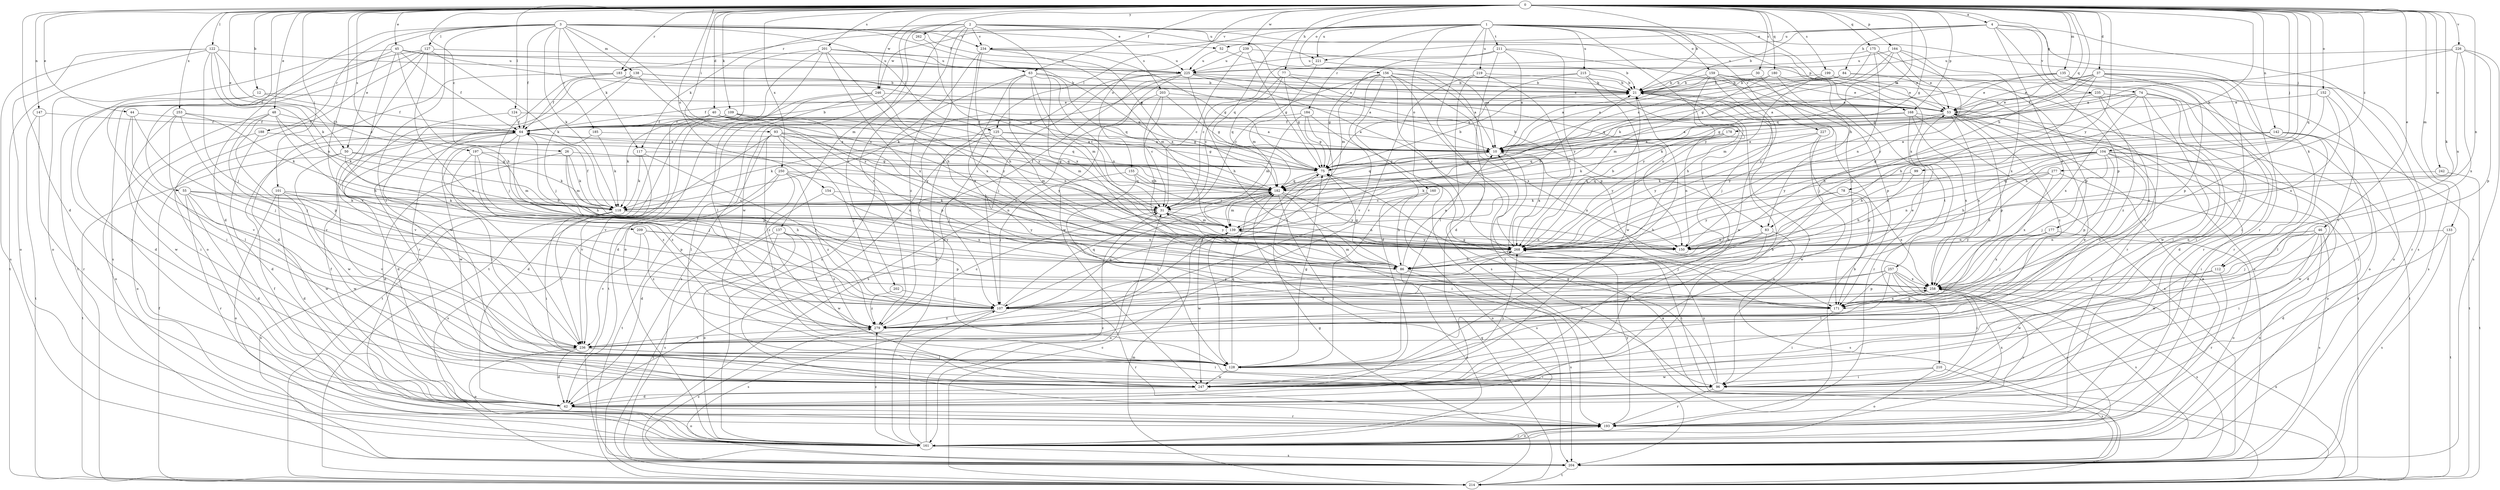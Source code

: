 strict digraph  {
0;
1;
2;
3;
4;
10;
12;
21;
26;
30;
31;
37;
40;
42;
44;
45;
46;
48;
50;
52;
53;
55;
63;
64;
74;
75;
77;
78;
83;
84;
86;
93;
96;
99;
101;
104;
107;
109;
112;
117;
118;
122;
124;
125;
127;
128;
133;
135;
137;
138;
139;
142;
147;
150;
152;
154;
155;
156;
159;
160;
161;
164;
168;
171;
175;
177;
178;
180;
182;
183;
184;
185;
188;
193;
197;
199;
201;
202;
203;
204;
209;
210;
211;
214;
215;
219;
221;
225;
226;
227;
234;
235;
236;
239;
242;
246;
247;
250;
253;
257;
258;
262;
268;
277;
279;
0 -> 4  [label=a];
0 -> 10  [label=a];
0 -> 12  [label=b];
0 -> 21  [label=b];
0 -> 26  [label=c];
0 -> 30  [label=c];
0 -> 37  [label=d];
0 -> 40  [label=d];
0 -> 42  [label=d];
0 -> 44  [label=e];
0 -> 45  [label=e];
0 -> 46  [label=e];
0 -> 48  [label=e];
0 -> 50  [label=e];
0 -> 55  [label=f];
0 -> 63  [label=f];
0 -> 74  [label=g];
0 -> 75  [label=g];
0 -> 77  [label=h];
0 -> 78  [label=h];
0 -> 83  [label=h];
0 -> 93  [label=i];
0 -> 99  [label=j];
0 -> 101  [label=j];
0 -> 104  [label=j];
0 -> 109  [label=k];
0 -> 112  [label=k];
0 -> 122  [label=l];
0 -> 124  [label=l];
0 -> 133  [label=m];
0 -> 135  [label=m];
0 -> 142  [label=n];
0 -> 147  [label=n];
0 -> 150  [label=n];
0 -> 152  [label=o];
0 -> 154  [label=o];
0 -> 155  [label=o];
0 -> 156  [label=o];
0 -> 164  [label=p];
0 -> 168  [label=p];
0 -> 175  [label=q];
0 -> 177  [label=q];
0 -> 178  [label=q];
0 -> 180  [label=q];
0 -> 183  [label=r];
0 -> 197  [label=s];
0 -> 199  [label=s];
0 -> 201  [label=s];
0 -> 209  [label=t];
0 -> 226  [label=v];
0 -> 239  [label=w];
0 -> 242  [label=w];
0 -> 246  [label=w];
0 -> 250  [label=x];
0 -> 253  [label=x];
0 -> 262  [label=y];
0 -> 268  [label=y];
0 -> 277  [label=z];
1 -> 83  [label=h];
1 -> 112  [label=k];
1 -> 125  [label=l];
1 -> 159  [label=o];
1 -> 160  [label=o];
1 -> 182  [label=q];
1 -> 183  [label=r];
1 -> 184  [label=r];
1 -> 210  [label=t];
1 -> 211  [label=t];
1 -> 214  [label=t];
1 -> 215  [label=u];
1 -> 219  [label=u];
1 -> 221  [label=u];
1 -> 227  [label=v];
1 -> 234  [label=v];
1 -> 246  [label=w];
1 -> 257  [label=x];
1 -> 268  [label=y];
2 -> 83  [label=h];
2 -> 96  [label=i];
2 -> 117  [label=k];
2 -> 137  [label=m];
2 -> 168  [label=p];
2 -> 202  [label=s];
2 -> 203  [label=s];
2 -> 221  [label=u];
2 -> 234  [label=v];
2 -> 247  [label=w];
2 -> 258  [label=x];
2 -> 279  [label=z];
3 -> 42  [label=d];
3 -> 50  [label=e];
3 -> 52  [label=e];
3 -> 63  [label=f];
3 -> 64  [label=f];
3 -> 75  [label=g];
3 -> 117  [label=k];
3 -> 118  [label=k];
3 -> 125  [label=l];
3 -> 127  [label=l];
3 -> 128  [label=l];
3 -> 138  [label=m];
3 -> 150  [label=n];
3 -> 185  [label=r];
3 -> 188  [label=r];
3 -> 234  [label=v];
4 -> 21  [label=b];
4 -> 52  [label=e];
4 -> 84  [label=h];
4 -> 171  [label=p];
4 -> 193  [label=r];
4 -> 204  [label=s];
4 -> 221  [label=u];
4 -> 235  [label=v];
4 -> 258  [label=x];
10 -> 75  [label=g];
10 -> 182  [label=q];
10 -> 214  [label=t];
12 -> 42  [label=d];
12 -> 53  [label=e];
12 -> 64  [label=f];
12 -> 96  [label=i];
21 -> 53  [label=e];
21 -> 64  [label=f];
21 -> 96  [label=i];
26 -> 42  [label=d];
26 -> 75  [label=g];
26 -> 86  [label=h];
26 -> 118  [label=k];
26 -> 139  [label=m];
30 -> 21  [label=b];
30 -> 268  [label=y];
31 -> 139  [label=m];
31 -> 150  [label=n];
31 -> 268  [label=y];
37 -> 21  [label=b];
37 -> 53  [label=e];
37 -> 64  [label=f];
37 -> 75  [label=g];
37 -> 86  [label=h];
37 -> 171  [label=p];
37 -> 193  [label=r];
37 -> 204  [label=s];
37 -> 279  [label=z];
40 -> 64  [label=f];
40 -> 139  [label=m];
40 -> 150  [label=n];
40 -> 182  [label=q];
40 -> 236  [label=v];
40 -> 268  [label=y];
42 -> 21  [label=b];
42 -> 64  [label=f];
42 -> 161  [label=o];
42 -> 193  [label=r];
42 -> 258  [label=x];
44 -> 64  [label=f];
44 -> 96  [label=i];
44 -> 107  [label=j];
44 -> 236  [label=v];
45 -> 21  [label=b];
45 -> 64  [label=f];
45 -> 86  [label=h];
45 -> 161  [label=o];
45 -> 182  [label=q];
45 -> 193  [label=r];
45 -> 225  [label=u];
45 -> 236  [label=v];
46 -> 96  [label=i];
46 -> 107  [label=j];
46 -> 150  [label=n];
46 -> 161  [label=o];
46 -> 204  [label=s];
46 -> 247  [label=w];
46 -> 268  [label=y];
48 -> 64  [label=f];
48 -> 86  [label=h];
48 -> 118  [label=k];
48 -> 161  [label=o];
48 -> 171  [label=p];
48 -> 236  [label=v];
50 -> 75  [label=g];
50 -> 118  [label=k];
50 -> 214  [label=t];
50 -> 247  [label=w];
50 -> 279  [label=z];
52 -> 10  [label=a];
52 -> 225  [label=u];
53 -> 64  [label=f];
53 -> 171  [label=p];
53 -> 214  [label=t];
53 -> 258  [label=x];
53 -> 268  [label=y];
53 -> 279  [label=z];
55 -> 31  [label=c];
55 -> 42  [label=d];
55 -> 118  [label=k];
55 -> 193  [label=r];
55 -> 236  [label=v];
55 -> 247  [label=w];
63 -> 21  [label=b];
63 -> 31  [label=c];
63 -> 139  [label=m];
63 -> 150  [label=n];
63 -> 161  [label=o];
63 -> 182  [label=q];
63 -> 258  [label=x];
63 -> 268  [label=y];
64 -> 10  [label=a];
64 -> 21  [label=b];
64 -> 42  [label=d];
64 -> 86  [label=h];
64 -> 171  [label=p];
64 -> 236  [label=v];
64 -> 247  [label=w];
74 -> 42  [label=d];
74 -> 53  [label=e];
74 -> 75  [label=g];
74 -> 86  [label=h];
74 -> 96  [label=i];
74 -> 236  [label=v];
74 -> 247  [label=w];
74 -> 258  [label=x];
75 -> 21  [label=b];
75 -> 107  [label=j];
75 -> 182  [label=q];
77 -> 21  [label=b];
77 -> 31  [label=c];
77 -> 75  [label=g];
77 -> 150  [label=n];
77 -> 182  [label=q];
78 -> 118  [label=k];
78 -> 258  [label=x];
78 -> 268  [label=y];
83 -> 107  [label=j];
83 -> 128  [label=l];
83 -> 150  [label=n];
83 -> 204  [label=s];
84 -> 10  [label=a];
84 -> 21  [label=b];
84 -> 182  [label=q];
84 -> 193  [label=r];
84 -> 279  [label=z];
86 -> 10  [label=a];
86 -> 31  [label=c];
86 -> 75  [label=g];
86 -> 139  [label=m];
86 -> 161  [label=o];
86 -> 204  [label=s];
86 -> 258  [label=x];
93 -> 10  [label=a];
93 -> 42  [label=d];
93 -> 107  [label=j];
93 -> 128  [label=l];
93 -> 139  [label=m];
93 -> 182  [label=q];
93 -> 258  [label=x];
93 -> 279  [label=z];
96 -> 75  [label=g];
96 -> 193  [label=r];
96 -> 268  [label=y];
99 -> 86  [label=h];
99 -> 182  [label=q];
101 -> 42  [label=d];
101 -> 86  [label=h];
101 -> 118  [label=k];
101 -> 161  [label=o];
101 -> 171  [label=p];
101 -> 247  [label=w];
104 -> 42  [label=d];
104 -> 75  [label=g];
104 -> 86  [label=h];
104 -> 96  [label=i];
104 -> 107  [label=j];
104 -> 118  [label=k];
104 -> 150  [label=n];
104 -> 161  [label=o];
104 -> 171  [label=p];
104 -> 268  [label=y];
104 -> 279  [label=z];
107 -> 53  [label=e];
107 -> 182  [label=q];
107 -> 193  [label=r];
107 -> 204  [label=s];
107 -> 268  [label=y];
107 -> 279  [label=z];
109 -> 10  [label=a];
109 -> 64  [label=f];
109 -> 75  [label=g];
109 -> 118  [label=k];
109 -> 171  [label=p];
109 -> 214  [label=t];
112 -> 193  [label=r];
112 -> 247  [label=w];
112 -> 258  [label=x];
117 -> 75  [label=g];
117 -> 107  [label=j];
117 -> 118  [label=k];
117 -> 236  [label=v];
118 -> 64  [label=f];
118 -> 96  [label=i];
118 -> 204  [label=s];
118 -> 236  [label=v];
118 -> 268  [label=y];
122 -> 31  [label=c];
122 -> 107  [label=j];
122 -> 118  [label=k];
122 -> 150  [label=n];
122 -> 161  [label=o];
122 -> 204  [label=s];
122 -> 214  [label=t];
122 -> 225  [label=u];
124 -> 10  [label=a];
124 -> 64  [label=f];
124 -> 236  [label=v];
125 -> 10  [label=a];
125 -> 75  [label=g];
125 -> 107  [label=j];
125 -> 118  [label=k];
125 -> 193  [label=r];
125 -> 268  [label=y];
127 -> 96  [label=i];
127 -> 118  [label=k];
127 -> 161  [label=o];
127 -> 204  [label=s];
127 -> 214  [label=t];
127 -> 225  [label=u];
127 -> 279  [label=z];
128 -> 21  [label=b];
128 -> 53  [label=e];
128 -> 75  [label=g];
128 -> 96  [label=i];
128 -> 182  [label=q];
128 -> 247  [label=w];
133 -> 42  [label=d];
133 -> 150  [label=n];
133 -> 204  [label=s];
133 -> 214  [label=t];
135 -> 10  [label=a];
135 -> 21  [label=b];
135 -> 53  [label=e];
135 -> 96  [label=i];
135 -> 161  [label=o];
135 -> 193  [label=r];
137 -> 150  [label=n];
137 -> 161  [label=o];
137 -> 204  [label=s];
137 -> 214  [label=t];
137 -> 247  [label=w];
137 -> 279  [label=z];
138 -> 21  [label=b];
138 -> 53  [label=e];
138 -> 107  [label=j];
138 -> 193  [label=r];
138 -> 247  [label=w];
138 -> 268  [label=y];
139 -> 21  [label=b];
139 -> 128  [label=l];
139 -> 150  [label=n];
139 -> 161  [label=o];
139 -> 247  [label=w];
139 -> 268  [label=y];
142 -> 10  [label=a];
142 -> 86  [label=h];
142 -> 96  [label=i];
142 -> 128  [label=l];
142 -> 214  [label=t];
142 -> 268  [label=y];
147 -> 64  [label=f];
147 -> 193  [label=r];
147 -> 214  [label=t];
152 -> 53  [label=e];
152 -> 86  [label=h];
152 -> 236  [label=v];
152 -> 258  [label=x];
154 -> 31  [label=c];
154 -> 42  [label=d];
154 -> 258  [label=x];
155 -> 107  [label=j];
155 -> 128  [label=l];
155 -> 150  [label=n];
155 -> 182  [label=q];
156 -> 10  [label=a];
156 -> 21  [label=b];
156 -> 31  [label=c];
156 -> 42  [label=d];
156 -> 75  [label=g];
156 -> 204  [label=s];
156 -> 236  [label=v];
156 -> 258  [label=x];
156 -> 268  [label=y];
159 -> 10  [label=a];
159 -> 21  [label=b];
159 -> 53  [label=e];
159 -> 107  [label=j];
159 -> 171  [label=p];
159 -> 247  [label=w];
159 -> 268  [label=y];
160 -> 31  [label=c];
160 -> 86  [label=h];
160 -> 128  [label=l];
160 -> 161  [label=o];
161 -> 21  [label=b];
161 -> 31  [label=c];
161 -> 53  [label=e];
161 -> 64  [label=f];
161 -> 107  [label=j];
161 -> 193  [label=r];
161 -> 204  [label=s];
161 -> 279  [label=z];
164 -> 53  [label=e];
164 -> 75  [label=g];
164 -> 182  [label=q];
164 -> 225  [label=u];
164 -> 258  [label=x];
164 -> 268  [label=y];
168 -> 10  [label=a];
168 -> 64  [label=f];
168 -> 193  [label=r];
168 -> 204  [label=s];
168 -> 214  [label=t];
168 -> 258  [label=x];
171 -> 75  [label=g];
171 -> 96  [label=i];
171 -> 258  [label=x];
175 -> 53  [label=e];
175 -> 118  [label=k];
175 -> 150  [label=n];
175 -> 171  [label=p];
175 -> 225  [label=u];
177 -> 107  [label=j];
177 -> 150  [label=n];
177 -> 161  [label=o];
177 -> 258  [label=x];
178 -> 10  [label=a];
178 -> 118  [label=k];
178 -> 150  [label=n];
178 -> 182  [label=q];
178 -> 268  [label=y];
180 -> 10  [label=a];
180 -> 21  [label=b];
180 -> 107  [label=j];
180 -> 139  [label=m];
180 -> 204  [label=s];
182 -> 31  [label=c];
182 -> 64  [label=f];
182 -> 96  [label=i];
182 -> 118  [label=k];
182 -> 139  [label=m];
182 -> 204  [label=s];
182 -> 268  [label=y];
183 -> 10  [label=a];
183 -> 21  [label=b];
183 -> 42  [label=d];
183 -> 64  [label=f];
183 -> 107  [label=j];
184 -> 64  [label=f];
184 -> 75  [label=g];
184 -> 139  [label=m];
184 -> 193  [label=r];
184 -> 279  [label=z];
185 -> 10  [label=a];
185 -> 118  [label=k];
185 -> 247  [label=w];
188 -> 10  [label=a];
188 -> 42  [label=d];
188 -> 161  [label=o];
193 -> 161  [label=o];
193 -> 268  [label=y];
197 -> 75  [label=g];
197 -> 107  [label=j];
197 -> 128  [label=l];
197 -> 139  [label=m];
197 -> 279  [label=z];
199 -> 21  [label=b];
199 -> 53  [label=e];
199 -> 139  [label=m];
199 -> 193  [label=r];
201 -> 86  [label=h];
201 -> 128  [label=l];
201 -> 161  [label=o];
201 -> 182  [label=q];
201 -> 214  [label=t];
201 -> 225  [label=u];
201 -> 258  [label=x];
202 -> 107  [label=j];
202 -> 279  [label=z];
203 -> 31  [label=c];
203 -> 53  [label=e];
203 -> 75  [label=g];
203 -> 86  [label=h];
203 -> 204  [label=s];
204 -> 214  [label=t];
204 -> 279  [label=z];
209 -> 171  [label=p];
209 -> 236  [label=v];
209 -> 268  [label=y];
209 -> 279  [label=z];
210 -> 96  [label=i];
210 -> 161  [label=o];
210 -> 204  [label=s];
210 -> 247  [label=w];
211 -> 10  [label=a];
211 -> 42  [label=d];
211 -> 139  [label=m];
211 -> 171  [label=p];
211 -> 225  [label=u];
211 -> 268  [label=y];
214 -> 10  [label=a];
214 -> 31  [label=c];
214 -> 64  [label=f];
214 -> 75  [label=g];
214 -> 139  [label=m];
214 -> 182  [label=q];
214 -> 258  [label=x];
215 -> 21  [label=b];
215 -> 75  [label=g];
215 -> 86  [label=h];
215 -> 118  [label=k];
215 -> 247  [label=w];
219 -> 21  [label=b];
219 -> 128  [label=l];
219 -> 236  [label=v];
219 -> 268  [label=y];
221 -> 31  [label=c];
221 -> 139  [label=m];
221 -> 171  [label=p];
225 -> 21  [label=b];
225 -> 42  [label=d];
225 -> 53  [label=e];
225 -> 86  [label=h];
225 -> 107  [label=j];
225 -> 161  [label=o];
225 -> 247  [label=w];
225 -> 268  [label=y];
226 -> 10  [label=a];
226 -> 150  [label=n];
226 -> 171  [label=p];
226 -> 204  [label=s];
226 -> 225  [label=u];
226 -> 258  [label=x];
227 -> 10  [label=a];
227 -> 171  [label=p];
227 -> 247  [label=w];
227 -> 268  [label=y];
234 -> 75  [label=g];
234 -> 86  [label=h];
234 -> 139  [label=m];
234 -> 225  [label=u];
234 -> 258  [label=x];
234 -> 279  [label=z];
235 -> 53  [label=e];
235 -> 96  [label=i];
235 -> 118  [label=k];
235 -> 161  [label=o];
235 -> 279  [label=z];
236 -> 42  [label=d];
236 -> 96  [label=i];
236 -> 128  [label=l];
236 -> 161  [label=o];
239 -> 21  [label=b];
239 -> 31  [label=c];
239 -> 75  [label=g];
239 -> 225  [label=u];
242 -> 182  [label=q];
242 -> 214  [label=t];
246 -> 42  [label=d];
246 -> 53  [label=e];
246 -> 204  [label=s];
246 -> 214  [label=t];
246 -> 268  [label=y];
247 -> 21  [label=b];
247 -> 42  [label=d];
247 -> 268  [label=y];
250 -> 128  [label=l];
250 -> 150  [label=n];
250 -> 182  [label=q];
250 -> 204  [label=s];
250 -> 214  [label=t];
250 -> 279  [label=z];
253 -> 64  [label=f];
253 -> 107  [label=j];
253 -> 118  [label=k];
253 -> 128  [label=l];
253 -> 247  [label=w];
257 -> 96  [label=i];
257 -> 128  [label=l];
257 -> 161  [label=o];
257 -> 171  [label=p];
257 -> 204  [label=s];
257 -> 236  [label=v];
257 -> 258  [label=x];
257 -> 279  [label=z];
258 -> 107  [label=j];
258 -> 171  [label=p];
258 -> 193  [label=r];
258 -> 204  [label=s];
262 -> 31  [label=c];
268 -> 10  [label=a];
268 -> 21  [label=b];
268 -> 86  [label=h];
277 -> 86  [label=h];
277 -> 118  [label=k];
277 -> 150  [label=n];
277 -> 182  [label=q];
277 -> 247  [label=w];
277 -> 258  [label=x];
279 -> 31  [label=c];
279 -> 182  [label=q];
279 -> 236  [label=v];
}
